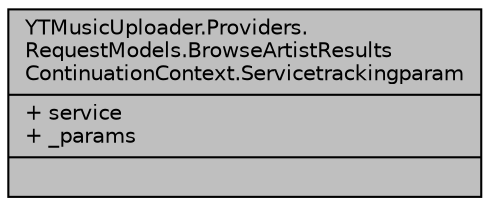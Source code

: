 digraph "YTMusicUploader.Providers.RequestModels.BrowseArtistResultsContinuationContext.Servicetrackingparam"
{
 // LATEX_PDF_SIZE
  edge [fontname="Helvetica",fontsize="10",labelfontname="Helvetica",labelfontsize="10"];
  node [fontname="Helvetica",fontsize="10",shape=record];
  Node1 [label="{YTMusicUploader.Providers.\lRequestModels.BrowseArtistResults\lContinuationContext.Servicetrackingparam\n|+ service\l+ _params\l|}",height=0.2,width=0.4,color="black", fillcolor="grey75", style="filled", fontcolor="black",tooltip=" "];
}
